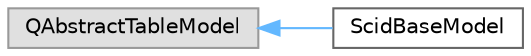 digraph "Graphical Class Hierarchy"
{
 // LATEX_PDF_SIZE
  bgcolor="transparent";
  edge [fontname=Helvetica,fontsize=10,labelfontname=Helvetica,labelfontsize=10];
  node [fontname=Helvetica,fontsize=10,shape=box,height=0.2,width=0.4];
  rankdir="LR";
  Node0 [id="Node000000",label="QAbstractTableModel",height=0.2,width=0.4,color="grey60", fillcolor="#E0E0E0", style="filled",tooltip=" "];
  Node0 -> Node1 [id="edge11_Node000000_Node000001",dir="back",color="steelblue1",style="solid",tooltip=" "];
  Node1 [id="Node000001",label="ScidBaseModel",height=0.2,width=0.4,color="grey40", fillcolor="white", style="filled",URL="$class_scid_base_model.html",tooltip=" "];
}
